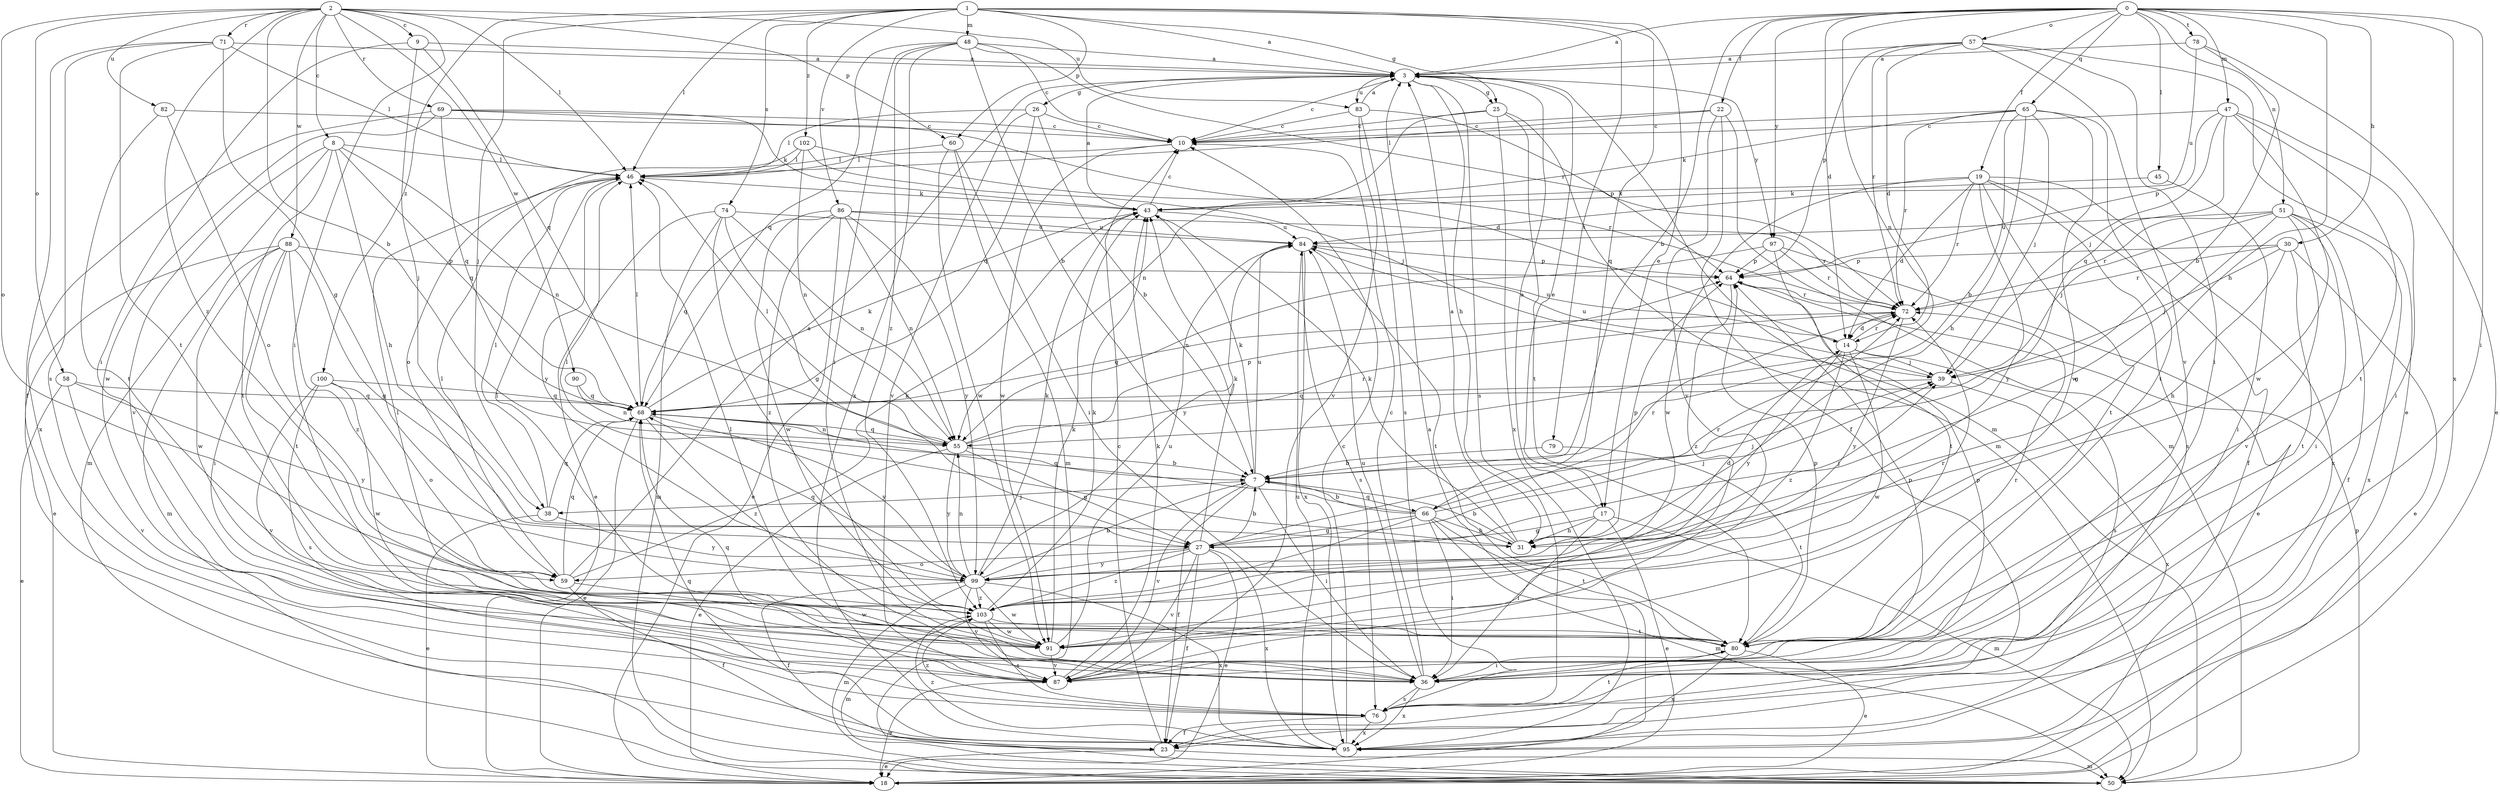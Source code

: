 strict digraph  {
0;
1;
2;
3;
7;
8;
9;
10;
14;
17;
18;
19;
22;
23;
25;
26;
27;
30;
31;
36;
38;
39;
43;
45;
46;
47;
48;
50;
51;
55;
57;
58;
59;
60;
64;
65;
66;
68;
69;
71;
72;
74;
76;
78;
79;
80;
82;
83;
84;
86;
87;
88;
90;
91;
95;
97;
99;
100;
102;
103;
0 -> 3  [label=a];
0 -> 7  [label=b];
0 -> 14  [label=d];
0 -> 19  [label=f];
0 -> 22  [label=f];
0 -> 30  [label=h];
0 -> 31  [label=h];
0 -> 36  [label=i];
0 -> 45  [label=l];
0 -> 47  [label=m];
0 -> 51  [label=n];
0 -> 55  [label=n];
0 -> 57  [label=o];
0 -> 65  [label=q];
0 -> 78  [label=t];
0 -> 95  [label=x];
0 -> 97  [label=y];
1 -> 3  [label=a];
1 -> 17  [label=e];
1 -> 25  [label=g];
1 -> 38  [label=j];
1 -> 46  [label=l];
1 -> 48  [label=m];
1 -> 60  [label=p];
1 -> 66  [label=q];
1 -> 74  [label=s];
1 -> 79  [label=t];
1 -> 86  [label=v];
1 -> 100  [label=z];
1 -> 102  [label=z];
2 -> 7  [label=b];
2 -> 8  [label=c];
2 -> 9  [label=c];
2 -> 36  [label=i];
2 -> 46  [label=l];
2 -> 58  [label=o];
2 -> 59  [label=o];
2 -> 60  [label=p];
2 -> 69  [label=r];
2 -> 71  [label=r];
2 -> 82  [label=u];
2 -> 83  [label=u];
2 -> 88  [label=w];
2 -> 90  [label=w];
2 -> 103  [label=z];
3 -> 10  [label=c];
3 -> 17  [label=e];
3 -> 25  [label=g];
3 -> 26  [label=g];
3 -> 31  [label=h];
3 -> 50  [label=m];
3 -> 76  [label=s];
3 -> 83  [label=u];
3 -> 97  [label=y];
7 -> 23  [label=f];
7 -> 36  [label=i];
7 -> 38  [label=j];
7 -> 43  [label=k];
7 -> 66  [label=q];
7 -> 84  [label=u];
7 -> 87  [label=v];
8 -> 31  [label=h];
8 -> 46  [label=l];
8 -> 50  [label=m];
8 -> 55  [label=n];
8 -> 68  [label=q];
8 -> 80  [label=t];
8 -> 87  [label=v];
9 -> 3  [label=a];
9 -> 36  [label=i];
9 -> 38  [label=j];
9 -> 68  [label=q];
10 -> 46  [label=l];
10 -> 91  [label=w];
14 -> 39  [label=j];
14 -> 72  [label=r];
14 -> 76  [label=s];
14 -> 84  [label=u];
14 -> 91  [label=w];
14 -> 99  [label=y];
14 -> 103  [label=z];
17 -> 3  [label=a];
17 -> 18  [label=e];
17 -> 27  [label=g];
17 -> 31  [label=h];
17 -> 36  [label=i];
17 -> 50  [label=m];
18 -> 3  [label=a];
19 -> 14  [label=d];
19 -> 23  [label=f];
19 -> 43  [label=k];
19 -> 72  [label=r];
19 -> 76  [label=s];
19 -> 80  [label=t];
19 -> 91  [label=w];
19 -> 95  [label=x];
19 -> 99  [label=y];
22 -> 10  [label=c];
22 -> 23  [label=f];
22 -> 46  [label=l];
22 -> 50  [label=m];
22 -> 87  [label=v];
23 -> 10  [label=c];
23 -> 18  [label=e];
23 -> 50  [label=m];
25 -> 10  [label=c];
25 -> 50  [label=m];
25 -> 55  [label=n];
25 -> 80  [label=t];
25 -> 95  [label=x];
26 -> 7  [label=b];
26 -> 10  [label=c];
26 -> 46  [label=l];
26 -> 68  [label=q];
26 -> 87  [label=v];
27 -> 7  [label=b];
27 -> 18  [label=e];
27 -> 23  [label=f];
27 -> 39  [label=j];
27 -> 43  [label=k];
27 -> 59  [label=o];
27 -> 72  [label=r];
27 -> 87  [label=v];
27 -> 95  [label=x];
27 -> 99  [label=y];
27 -> 103  [label=z];
30 -> 18  [label=e];
30 -> 31  [label=h];
30 -> 39  [label=j];
30 -> 64  [label=p];
30 -> 72  [label=r];
30 -> 80  [label=t];
31 -> 3  [label=a];
31 -> 7  [label=b];
31 -> 39  [label=j];
31 -> 43  [label=k];
31 -> 46  [label=l];
31 -> 64  [label=p];
36 -> 10  [label=c];
36 -> 46  [label=l];
36 -> 64  [label=p];
36 -> 76  [label=s];
36 -> 84  [label=u];
36 -> 95  [label=x];
38 -> 18  [label=e];
38 -> 46  [label=l];
38 -> 68  [label=q];
38 -> 99  [label=y];
39 -> 68  [label=q];
39 -> 84  [label=u];
39 -> 95  [label=x];
43 -> 3  [label=a];
43 -> 10  [label=c];
43 -> 84  [label=u];
45 -> 36  [label=i];
45 -> 43  [label=k];
46 -> 43  [label=k];
46 -> 99  [label=y];
47 -> 10  [label=c];
47 -> 36  [label=i];
47 -> 39  [label=j];
47 -> 64  [label=p];
47 -> 68  [label=q];
47 -> 80  [label=t];
47 -> 91  [label=w];
48 -> 3  [label=a];
48 -> 7  [label=b];
48 -> 10  [label=c];
48 -> 36  [label=i];
48 -> 68  [label=q];
48 -> 72  [label=r];
48 -> 95  [label=x];
48 -> 103  [label=z];
50 -> 64  [label=p];
51 -> 23  [label=f];
51 -> 27  [label=g];
51 -> 36  [label=i];
51 -> 39  [label=j];
51 -> 72  [label=r];
51 -> 84  [label=u];
51 -> 87  [label=v];
51 -> 95  [label=x];
55 -> 7  [label=b];
55 -> 18  [label=e];
55 -> 27  [label=g];
55 -> 46  [label=l];
55 -> 64  [label=p];
55 -> 68  [label=q];
55 -> 72  [label=r];
55 -> 99  [label=y];
57 -> 3  [label=a];
57 -> 14  [label=d];
57 -> 18  [label=e];
57 -> 36  [label=i];
57 -> 64  [label=p];
57 -> 72  [label=r];
57 -> 87  [label=v];
58 -> 18  [label=e];
58 -> 68  [label=q];
58 -> 87  [label=v];
58 -> 99  [label=y];
59 -> 3  [label=a];
59 -> 23  [label=f];
59 -> 43  [label=k];
59 -> 46  [label=l];
59 -> 68  [label=q];
59 -> 91  [label=w];
60 -> 36  [label=i];
60 -> 46  [label=l];
60 -> 50  [label=m];
60 -> 91  [label=w];
64 -> 72  [label=r];
64 -> 103  [label=z];
65 -> 7  [label=b];
65 -> 10  [label=c];
65 -> 31  [label=h];
65 -> 39  [label=j];
65 -> 43  [label=k];
65 -> 72  [label=r];
65 -> 80  [label=t];
65 -> 91  [label=w];
66 -> 7  [label=b];
66 -> 27  [label=g];
66 -> 31  [label=h];
66 -> 36  [label=i];
66 -> 39  [label=j];
66 -> 50  [label=m];
66 -> 68  [label=q];
66 -> 72  [label=r];
66 -> 80  [label=t];
66 -> 103  [label=z];
68 -> 18  [label=e];
68 -> 43  [label=k];
68 -> 46  [label=l];
68 -> 55  [label=n];
68 -> 99  [label=y];
68 -> 103  [label=z];
69 -> 10  [label=c];
69 -> 14  [label=d];
69 -> 43  [label=k];
69 -> 68  [label=q];
69 -> 91  [label=w];
69 -> 95  [label=x];
71 -> 3  [label=a];
71 -> 23  [label=f];
71 -> 27  [label=g];
71 -> 46  [label=l];
71 -> 76  [label=s];
71 -> 80  [label=t];
72 -> 14  [label=d];
72 -> 68  [label=q];
72 -> 99  [label=y];
74 -> 18  [label=e];
74 -> 27  [label=g];
74 -> 50  [label=m];
74 -> 55  [label=n];
74 -> 84  [label=u];
74 -> 103  [label=z];
76 -> 23  [label=f];
76 -> 80  [label=t];
76 -> 95  [label=x];
76 -> 103  [label=z];
78 -> 3  [label=a];
78 -> 7  [label=b];
78 -> 18  [label=e];
78 -> 84  [label=u];
79 -> 7  [label=b];
79 -> 80  [label=t];
80 -> 18  [label=e];
80 -> 36  [label=i];
80 -> 64  [label=p];
80 -> 72  [label=r];
80 -> 95  [label=x];
82 -> 10  [label=c];
82 -> 59  [label=o];
82 -> 80  [label=t];
83 -> 3  [label=a];
83 -> 10  [label=c];
83 -> 64  [label=p];
83 -> 76  [label=s];
83 -> 87  [label=v];
84 -> 64  [label=p];
84 -> 76  [label=s];
84 -> 80  [label=t];
84 -> 95  [label=x];
84 -> 99  [label=y];
86 -> 18  [label=e];
86 -> 36  [label=i];
86 -> 55  [label=n];
86 -> 68  [label=q];
86 -> 72  [label=r];
86 -> 84  [label=u];
86 -> 91  [label=w];
86 -> 99  [label=y];
87 -> 18  [label=e];
87 -> 43  [label=k];
87 -> 64  [label=p];
87 -> 68  [label=q];
88 -> 18  [label=e];
88 -> 27  [label=g];
88 -> 36  [label=i];
88 -> 50  [label=m];
88 -> 64  [label=p];
88 -> 80  [label=t];
88 -> 91  [label=w];
88 -> 103  [label=z];
90 -> 55  [label=n];
90 -> 68  [label=q];
91 -> 43  [label=k];
91 -> 46  [label=l];
91 -> 84  [label=u];
91 -> 87  [label=v];
95 -> 10  [label=c];
95 -> 68  [label=q];
95 -> 84  [label=u];
95 -> 103  [label=z];
97 -> 18  [label=e];
97 -> 55  [label=n];
97 -> 64  [label=p];
97 -> 72  [label=r];
97 -> 80  [label=t];
99 -> 7  [label=b];
99 -> 14  [label=d];
99 -> 23  [label=f];
99 -> 43  [label=k];
99 -> 50  [label=m];
99 -> 55  [label=n];
99 -> 68  [label=q];
99 -> 87  [label=v];
99 -> 91  [label=w];
99 -> 95  [label=x];
99 -> 103  [label=z];
100 -> 59  [label=o];
100 -> 68  [label=q];
100 -> 76  [label=s];
100 -> 87  [label=v];
100 -> 91  [label=w];
102 -> 39  [label=j];
102 -> 46  [label=l];
102 -> 55  [label=n];
102 -> 59  [label=o];
102 -> 72  [label=r];
103 -> 43  [label=k];
103 -> 46  [label=l];
103 -> 50  [label=m];
103 -> 72  [label=r];
103 -> 76  [label=s];
103 -> 80  [label=t];
103 -> 91  [label=w];
}
